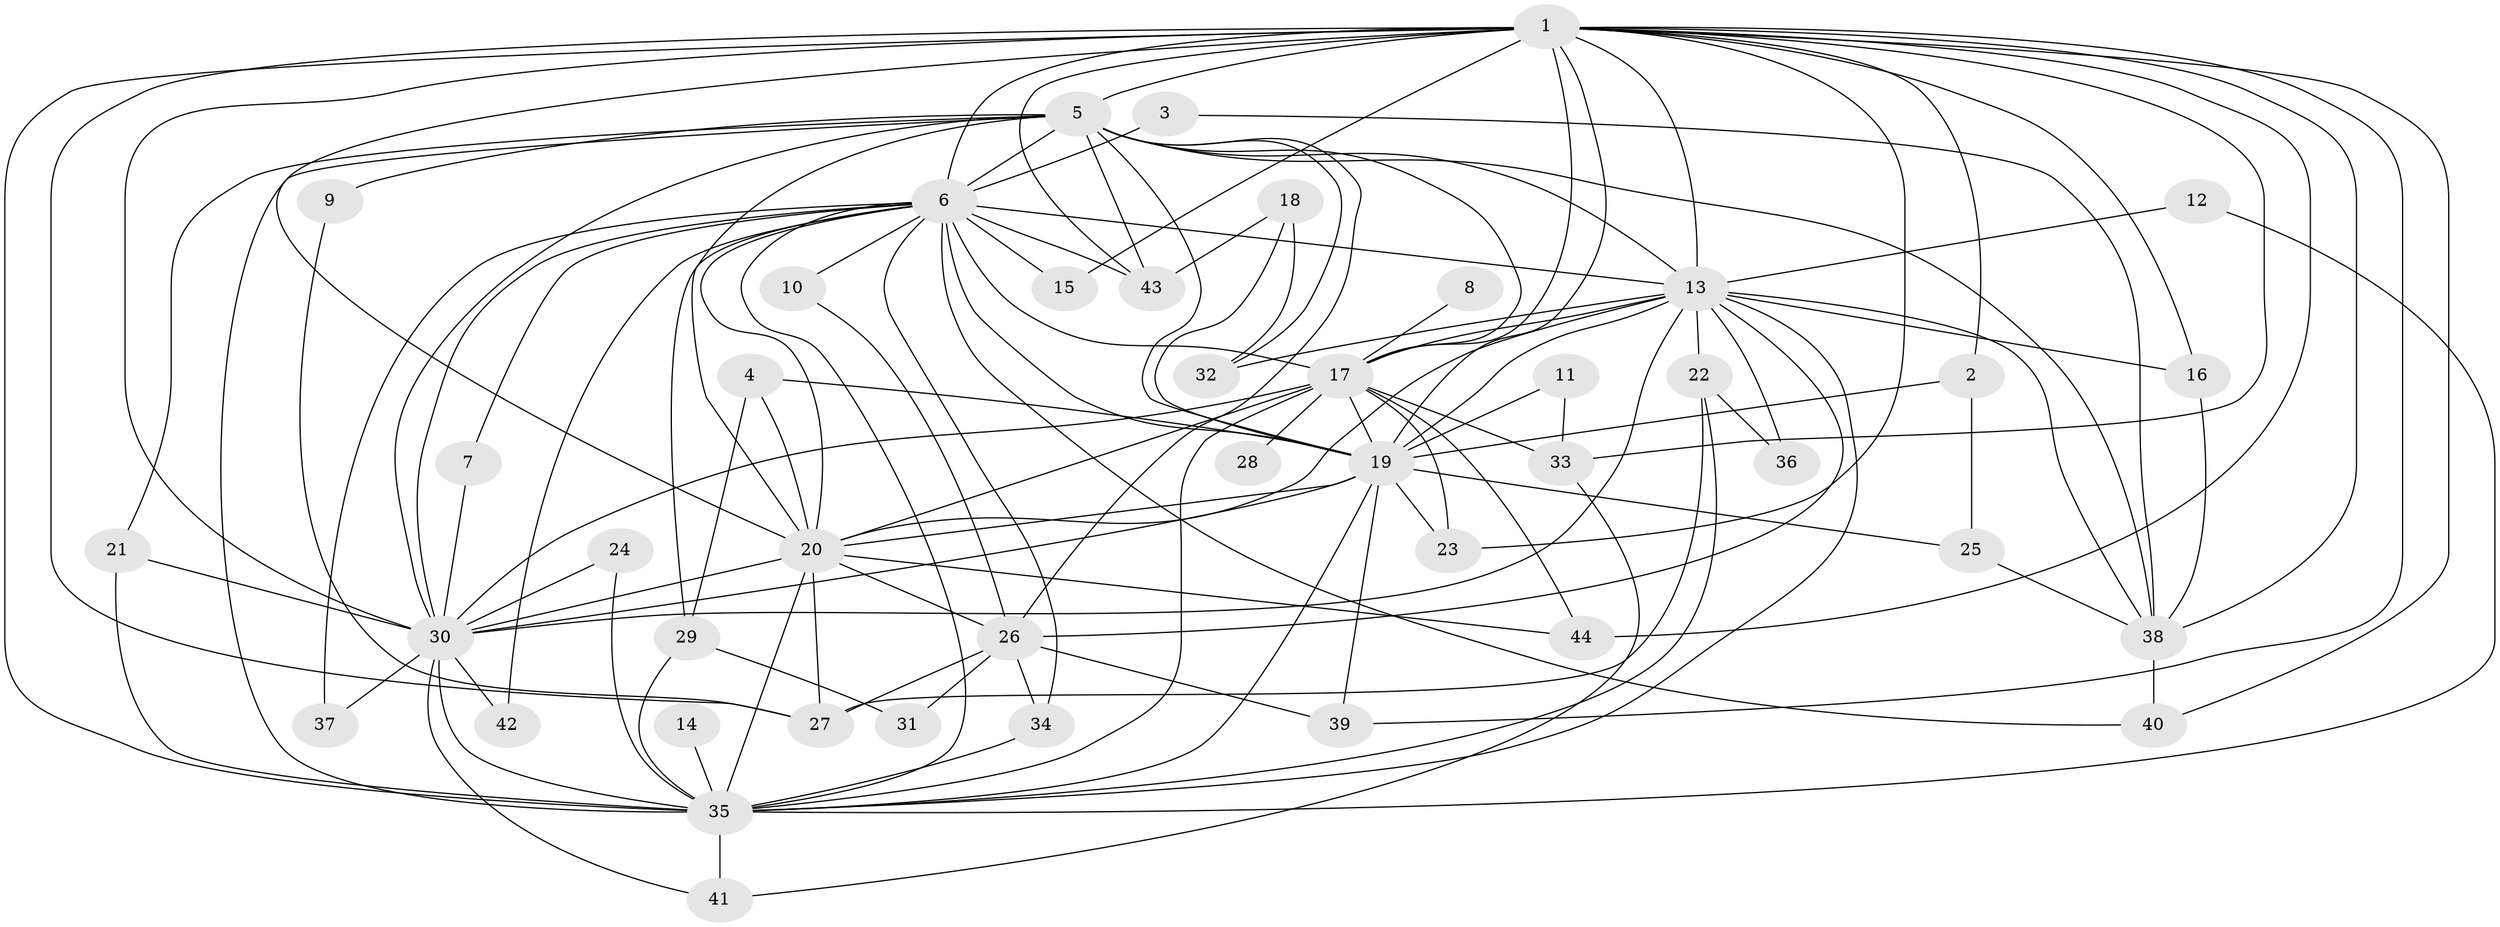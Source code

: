 // original degree distribution, {19: 0.0273972602739726, 17: 0.0410958904109589, 15: 0.0136986301369863, 18: 0.0136986301369863, 12: 0.0136986301369863, 23: 0.0136986301369863, 20: 0.0136986301369863, 3: 0.2191780821917808, 7: 0.0136986301369863, 2: 0.547945205479452, 4: 0.0410958904109589, 8: 0.0136986301369863, 5: 0.0273972602739726}
// Generated by graph-tools (version 1.1) at 2025/36/03/04/25 23:36:34]
// undirected, 44 vertices, 119 edges
graph export_dot {
  node [color=gray90,style=filled];
  1;
  2;
  3;
  4;
  5;
  6;
  7;
  8;
  9;
  10;
  11;
  12;
  13;
  14;
  15;
  16;
  17;
  18;
  19;
  20;
  21;
  22;
  23;
  24;
  25;
  26;
  27;
  28;
  29;
  30;
  31;
  32;
  33;
  34;
  35;
  36;
  37;
  38;
  39;
  40;
  41;
  42;
  43;
  44;
  1 -- 2 [weight=1.0];
  1 -- 5 [weight=2.0];
  1 -- 6 [weight=3.0];
  1 -- 13 [weight=2.0];
  1 -- 15 [weight=1.0];
  1 -- 16 [weight=1.0];
  1 -- 17 [weight=2.0];
  1 -- 19 [weight=2.0];
  1 -- 20 [weight=2.0];
  1 -- 23 [weight=1.0];
  1 -- 27 [weight=1.0];
  1 -- 30 [weight=2.0];
  1 -- 33 [weight=2.0];
  1 -- 35 [weight=2.0];
  1 -- 38 [weight=1.0];
  1 -- 39 [weight=1.0];
  1 -- 40 [weight=1.0];
  1 -- 43 [weight=1.0];
  1 -- 44 [weight=1.0];
  2 -- 19 [weight=1.0];
  2 -- 25 [weight=1.0];
  3 -- 6 [weight=1.0];
  3 -- 38 [weight=1.0];
  4 -- 19 [weight=1.0];
  4 -- 20 [weight=1.0];
  4 -- 29 [weight=1.0];
  5 -- 6 [weight=1.0];
  5 -- 9 [weight=2.0];
  5 -- 13 [weight=1.0];
  5 -- 17 [weight=1.0];
  5 -- 19 [weight=1.0];
  5 -- 20 [weight=3.0];
  5 -- 21 [weight=1.0];
  5 -- 26 [weight=1.0];
  5 -- 30 [weight=1.0];
  5 -- 32 [weight=1.0];
  5 -- 35 [weight=2.0];
  5 -- 38 [weight=1.0];
  5 -- 43 [weight=1.0];
  6 -- 7 [weight=1.0];
  6 -- 10 [weight=1.0];
  6 -- 13 [weight=1.0];
  6 -- 15 [weight=2.0];
  6 -- 17 [weight=2.0];
  6 -- 19 [weight=1.0];
  6 -- 20 [weight=1.0];
  6 -- 29 [weight=1.0];
  6 -- 30 [weight=1.0];
  6 -- 34 [weight=1.0];
  6 -- 35 [weight=1.0];
  6 -- 37 [weight=1.0];
  6 -- 40 [weight=1.0];
  6 -- 42 [weight=1.0];
  6 -- 43 [weight=1.0];
  7 -- 30 [weight=1.0];
  8 -- 17 [weight=1.0];
  9 -- 27 [weight=1.0];
  10 -- 26 [weight=1.0];
  11 -- 19 [weight=1.0];
  11 -- 33 [weight=1.0];
  12 -- 13 [weight=1.0];
  12 -- 35 [weight=1.0];
  13 -- 16 [weight=1.0];
  13 -- 17 [weight=1.0];
  13 -- 19 [weight=1.0];
  13 -- 20 [weight=1.0];
  13 -- 22 [weight=1.0];
  13 -- 26 [weight=1.0];
  13 -- 30 [weight=2.0];
  13 -- 32 [weight=1.0];
  13 -- 35 [weight=2.0];
  13 -- 36 [weight=1.0];
  13 -- 38 [weight=1.0];
  14 -- 35 [weight=1.0];
  16 -- 38 [weight=1.0];
  17 -- 19 [weight=1.0];
  17 -- 20 [weight=1.0];
  17 -- 23 [weight=1.0];
  17 -- 28 [weight=1.0];
  17 -- 30 [weight=1.0];
  17 -- 33 [weight=1.0];
  17 -- 35 [weight=1.0];
  17 -- 44 [weight=1.0];
  18 -- 19 [weight=1.0];
  18 -- 32 [weight=1.0];
  18 -- 43 [weight=1.0];
  19 -- 20 [weight=1.0];
  19 -- 23 [weight=1.0];
  19 -- 25 [weight=1.0];
  19 -- 30 [weight=2.0];
  19 -- 35 [weight=1.0];
  19 -- 39 [weight=1.0];
  20 -- 26 [weight=1.0];
  20 -- 27 [weight=1.0];
  20 -- 30 [weight=1.0];
  20 -- 35 [weight=1.0];
  20 -- 44 [weight=1.0];
  21 -- 30 [weight=1.0];
  21 -- 35 [weight=1.0];
  22 -- 27 [weight=1.0];
  22 -- 35 [weight=1.0];
  22 -- 36 [weight=1.0];
  24 -- 30 [weight=1.0];
  24 -- 35 [weight=1.0];
  25 -- 38 [weight=1.0];
  26 -- 27 [weight=1.0];
  26 -- 31 [weight=1.0];
  26 -- 34 [weight=1.0];
  26 -- 39 [weight=1.0];
  29 -- 31 [weight=1.0];
  29 -- 35 [weight=1.0];
  30 -- 35 [weight=1.0];
  30 -- 37 [weight=1.0];
  30 -- 41 [weight=1.0];
  30 -- 42 [weight=1.0];
  33 -- 41 [weight=1.0];
  34 -- 35 [weight=1.0];
  35 -- 41 [weight=1.0];
  38 -- 40 [weight=1.0];
}
